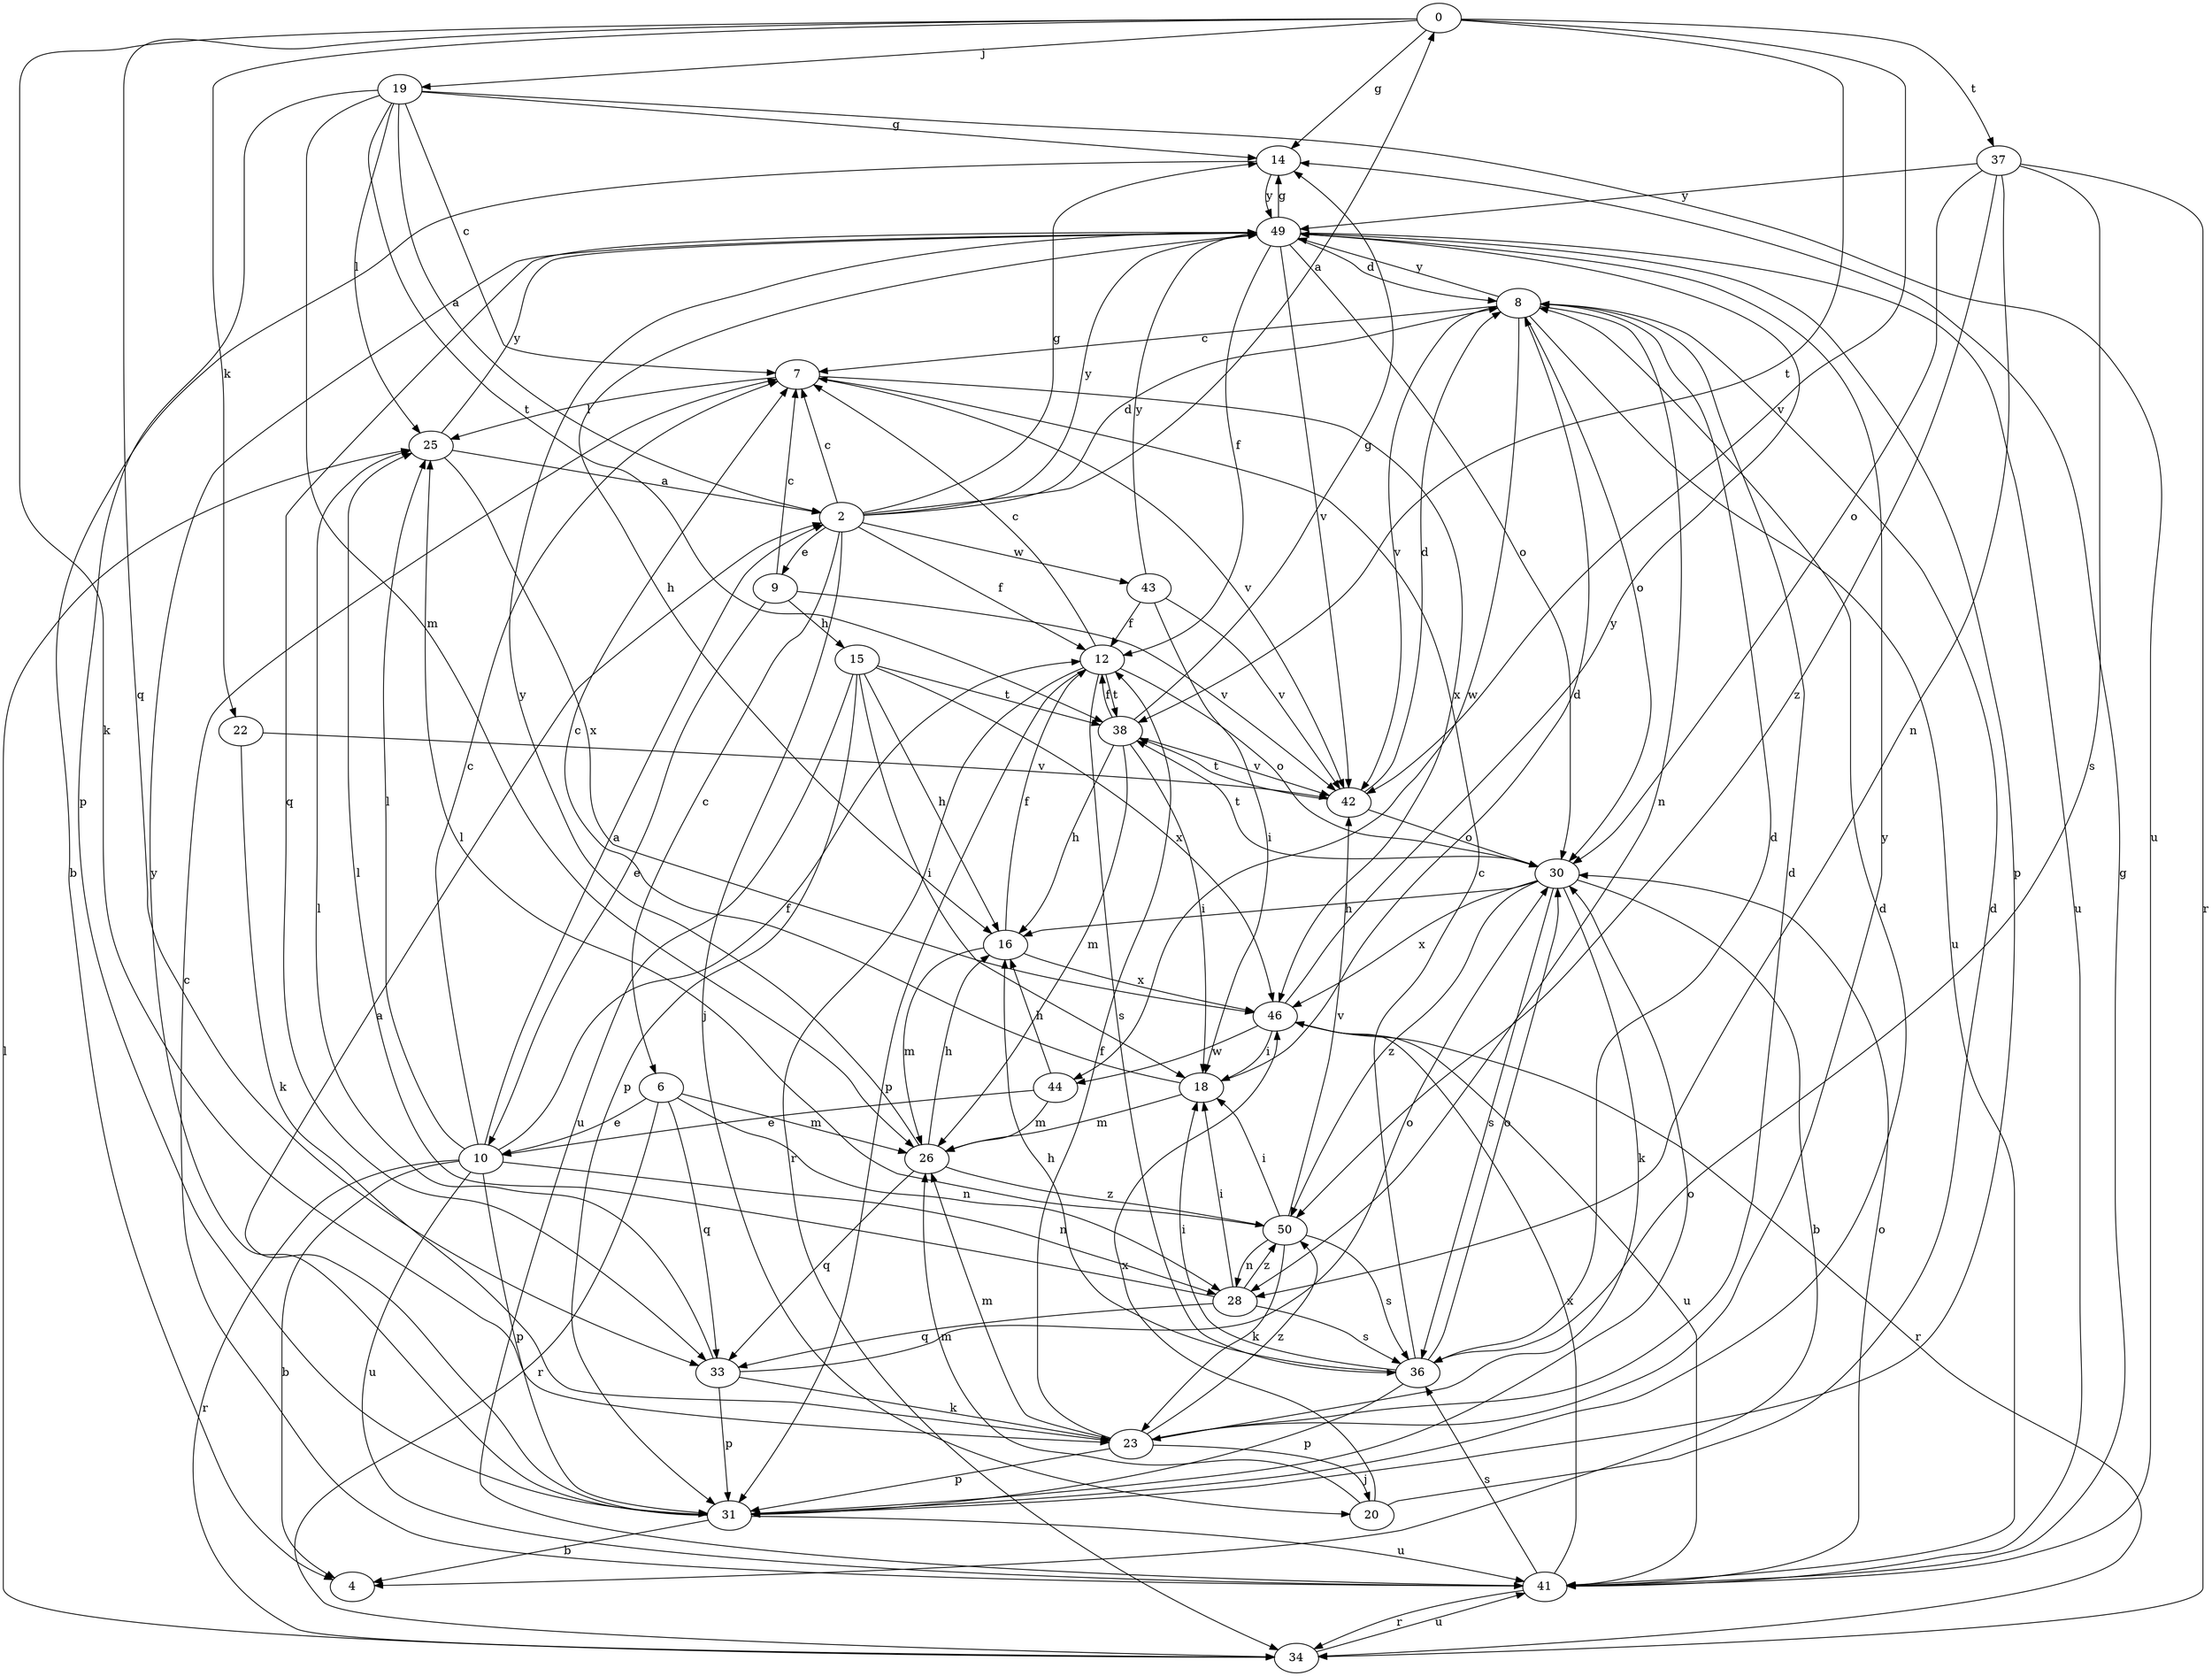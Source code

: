 strict digraph  {
0;
2;
4;
6;
7;
8;
9;
10;
12;
14;
15;
16;
18;
19;
20;
22;
23;
25;
26;
28;
30;
31;
33;
34;
36;
37;
38;
41;
42;
43;
44;
46;
49;
50;
0 -> 14  [label=g];
0 -> 19  [label=j];
0 -> 22  [label=k];
0 -> 23  [label=k];
0 -> 33  [label=q];
0 -> 37  [label=t];
0 -> 38  [label=t];
0 -> 42  [label=v];
2 -> 0  [label=a];
2 -> 6  [label=c];
2 -> 7  [label=c];
2 -> 8  [label=d];
2 -> 9  [label=e];
2 -> 12  [label=f];
2 -> 14  [label=g];
2 -> 20  [label=j];
2 -> 43  [label=w];
2 -> 49  [label=y];
6 -> 10  [label=e];
6 -> 26  [label=m];
6 -> 28  [label=n];
6 -> 33  [label=q];
6 -> 34  [label=r];
7 -> 25  [label=l];
7 -> 42  [label=v];
7 -> 46  [label=x];
8 -> 7  [label=c];
8 -> 28  [label=n];
8 -> 30  [label=o];
8 -> 41  [label=u];
8 -> 42  [label=v];
8 -> 44  [label=w];
8 -> 49  [label=y];
9 -> 7  [label=c];
9 -> 10  [label=e];
9 -> 15  [label=h];
9 -> 42  [label=v];
10 -> 2  [label=a];
10 -> 4  [label=b];
10 -> 7  [label=c];
10 -> 12  [label=f];
10 -> 25  [label=l];
10 -> 28  [label=n];
10 -> 31  [label=p];
10 -> 34  [label=r];
10 -> 41  [label=u];
12 -> 7  [label=c];
12 -> 30  [label=o];
12 -> 31  [label=p];
12 -> 34  [label=r];
12 -> 36  [label=s];
12 -> 38  [label=t];
14 -> 4  [label=b];
14 -> 49  [label=y];
15 -> 16  [label=h];
15 -> 18  [label=i];
15 -> 31  [label=p];
15 -> 38  [label=t];
15 -> 41  [label=u];
15 -> 46  [label=x];
16 -> 12  [label=f];
16 -> 26  [label=m];
16 -> 46  [label=x];
18 -> 7  [label=c];
18 -> 8  [label=d];
18 -> 26  [label=m];
19 -> 2  [label=a];
19 -> 7  [label=c];
19 -> 14  [label=g];
19 -> 25  [label=l];
19 -> 26  [label=m];
19 -> 31  [label=p];
19 -> 38  [label=t];
19 -> 41  [label=u];
20 -> 8  [label=d];
20 -> 26  [label=m];
20 -> 46  [label=x];
22 -> 23  [label=k];
22 -> 42  [label=v];
23 -> 8  [label=d];
23 -> 12  [label=f];
23 -> 20  [label=j];
23 -> 26  [label=m];
23 -> 31  [label=p];
23 -> 49  [label=y];
23 -> 50  [label=z];
25 -> 2  [label=a];
25 -> 46  [label=x];
25 -> 49  [label=y];
26 -> 16  [label=h];
26 -> 33  [label=q];
26 -> 49  [label=y];
26 -> 50  [label=z];
28 -> 18  [label=i];
28 -> 25  [label=l];
28 -> 33  [label=q];
28 -> 36  [label=s];
28 -> 50  [label=z];
30 -> 4  [label=b];
30 -> 16  [label=h];
30 -> 23  [label=k];
30 -> 36  [label=s];
30 -> 38  [label=t];
30 -> 46  [label=x];
30 -> 50  [label=z];
31 -> 2  [label=a];
31 -> 4  [label=b];
31 -> 8  [label=d];
31 -> 30  [label=o];
31 -> 41  [label=u];
31 -> 49  [label=y];
33 -> 23  [label=k];
33 -> 25  [label=l];
33 -> 30  [label=o];
33 -> 31  [label=p];
34 -> 25  [label=l];
34 -> 41  [label=u];
36 -> 7  [label=c];
36 -> 8  [label=d];
36 -> 16  [label=h];
36 -> 18  [label=i];
36 -> 30  [label=o];
36 -> 31  [label=p];
37 -> 28  [label=n];
37 -> 30  [label=o];
37 -> 34  [label=r];
37 -> 36  [label=s];
37 -> 49  [label=y];
37 -> 50  [label=z];
38 -> 12  [label=f];
38 -> 14  [label=g];
38 -> 16  [label=h];
38 -> 18  [label=i];
38 -> 26  [label=m];
38 -> 42  [label=v];
41 -> 7  [label=c];
41 -> 14  [label=g];
41 -> 30  [label=o];
41 -> 34  [label=r];
41 -> 36  [label=s];
41 -> 46  [label=x];
42 -> 8  [label=d];
42 -> 30  [label=o];
42 -> 38  [label=t];
43 -> 12  [label=f];
43 -> 18  [label=i];
43 -> 42  [label=v];
43 -> 49  [label=y];
44 -> 10  [label=e];
44 -> 16  [label=h];
44 -> 26  [label=m];
46 -> 18  [label=i];
46 -> 34  [label=r];
46 -> 41  [label=u];
46 -> 44  [label=w];
46 -> 49  [label=y];
49 -> 8  [label=d];
49 -> 12  [label=f];
49 -> 14  [label=g];
49 -> 16  [label=h];
49 -> 30  [label=o];
49 -> 31  [label=p];
49 -> 33  [label=q];
49 -> 41  [label=u];
49 -> 42  [label=v];
50 -> 18  [label=i];
50 -> 23  [label=k];
50 -> 25  [label=l];
50 -> 28  [label=n];
50 -> 36  [label=s];
50 -> 42  [label=v];
}
